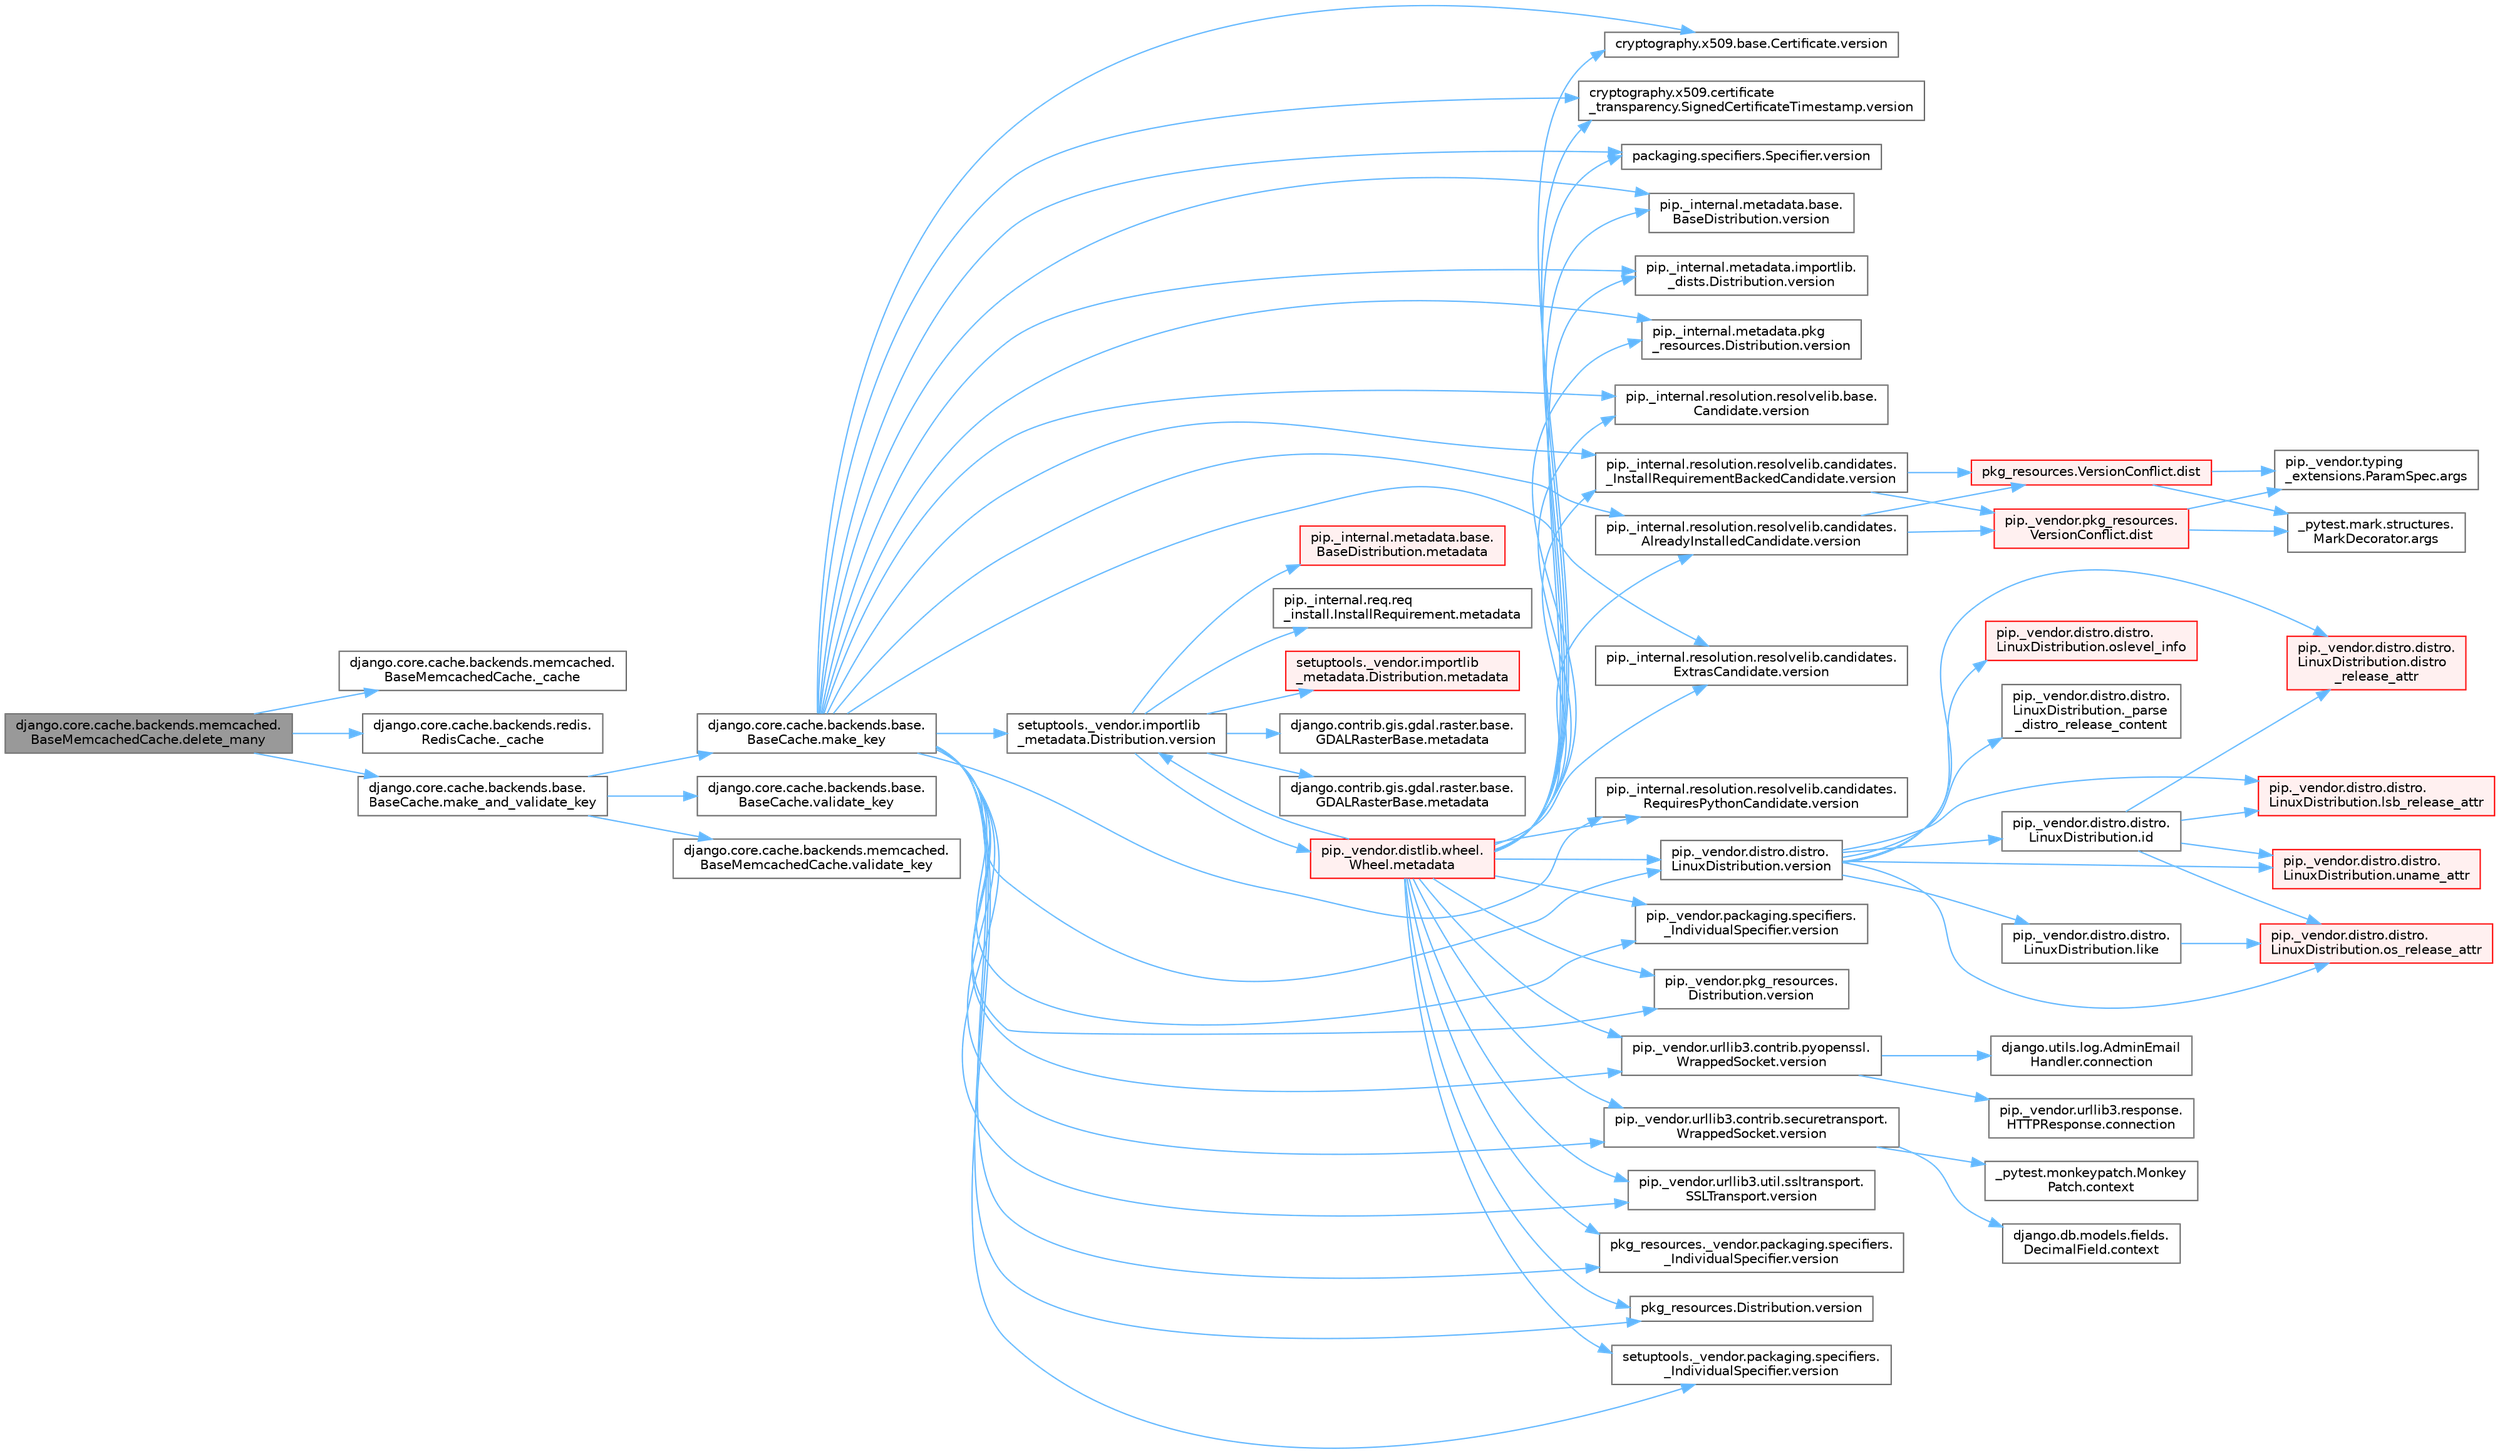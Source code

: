 digraph "django.core.cache.backends.memcached.BaseMemcachedCache.delete_many"
{
 // LATEX_PDF_SIZE
  bgcolor="transparent";
  edge [fontname=Helvetica,fontsize=10,labelfontname=Helvetica,labelfontsize=10];
  node [fontname=Helvetica,fontsize=10,shape=box,height=0.2,width=0.4];
  rankdir="LR";
  Node1 [id="Node000001",label="django.core.cache.backends.memcached.\lBaseMemcachedCache.delete_many",height=0.2,width=0.4,color="gray40", fillcolor="grey60", style="filled", fontcolor="black",tooltip=" "];
  Node1 -> Node2 [id="edge1_Node000001_Node000002",color="steelblue1",style="solid",tooltip=" "];
  Node2 [id="Node000002",label="django.core.cache.backends.memcached.\lBaseMemcachedCache._cache",height=0.2,width=0.4,color="grey40", fillcolor="white", style="filled",URL="$classdjango_1_1core_1_1cache_1_1backends_1_1memcached_1_1_base_memcached_cache.html#afd8573b5388481b004d795d02a7eebd3",tooltip=" "];
  Node1 -> Node3 [id="edge2_Node000001_Node000003",color="steelblue1",style="solid",tooltip=" "];
  Node3 [id="Node000003",label="django.core.cache.backends.redis.\lRedisCache._cache",height=0.2,width=0.4,color="grey40", fillcolor="white", style="filled",URL="$classdjango_1_1core_1_1cache_1_1backends_1_1redis_1_1_redis_cache.html#a38c228bbd313c586cb7de900681708e7",tooltip=" "];
  Node1 -> Node4 [id="edge3_Node000001_Node000004",color="steelblue1",style="solid",tooltip=" "];
  Node4 [id="Node000004",label="django.core.cache.backends.base.\lBaseCache.make_and_validate_key",height=0.2,width=0.4,color="grey40", fillcolor="white", style="filled",URL="$classdjango_1_1core_1_1cache_1_1backends_1_1base_1_1_base_cache.html#a167e3a6c65f782f011f4a0f4da30d4f5",tooltip=" "];
  Node4 -> Node5 [id="edge4_Node000004_Node000005",color="steelblue1",style="solid",tooltip=" "];
  Node5 [id="Node000005",label="django.core.cache.backends.base.\lBaseCache.make_key",height=0.2,width=0.4,color="grey40", fillcolor="white", style="filled",URL="$classdjango_1_1core_1_1cache_1_1backends_1_1base_1_1_base_cache.html#a5f0fc765671e4fe6607242a26c62c4ba",tooltip=" "];
  Node5 -> Node6 [id="edge5_Node000005_Node000006",color="steelblue1",style="solid",tooltip=" "];
  Node6 [id="Node000006",label="cryptography.x509.base.Certificate.version",height=0.2,width=0.4,color="grey40", fillcolor="white", style="filled",URL="$classcryptography_1_1x509_1_1base_1_1_certificate.html#a409d340d01bf8acdd9790f6321f1b283",tooltip=" "];
  Node5 -> Node7 [id="edge6_Node000005_Node000007",color="steelblue1",style="solid",tooltip=" "];
  Node7 [id="Node000007",label="cryptography.x509.certificate\l_transparency.SignedCertificateTimestamp.version",height=0.2,width=0.4,color="grey40", fillcolor="white", style="filled",URL="$classcryptography_1_1x509_1_1certificate__transparency_1_1_signed_certificate_timestamp.html#a19434e4df91aa32c7b4654a16a672c8b",tooltip=" "];
  Node5 -> Node8 [id="edge7_Node000005_Node000008",color="steelblue1",style="solid",tooltip=" "];
  Node8 [id="Node000008",label="packaging.specifiers.Specifier.version",height=0.2,width=0.4,color="grey40", fillcolor="white", style="filled",URL="$classpackaging_1_1specifiers_1_1_specifier.html#a362b16f4c6f1f24b6b20b59b35d4689e",tooltip=" "];
  Node5 -> Node9 [id="edge8_Node000005_Node000009",color="steelblue1",style="solid",tooltip=" "];
  Node9 [id="Node000009",label="pip._internal.metadata.base.\lBaseDistribution.version",height=0.2,width=0.4,color="grey40", fillcolor="white", style="filled",URL="$classpip_1_1__internal_1_1metadata_1_1base_1_1_base_distribution.html#af4024115351223c1472e72e4c17da2fc",tooltip=" "];
  Node5 -> Node10 [id="edge9_Node000005_Node000010",color="steelblue1",style="solid",tooltip=" "];
  Node10 [id="Node000010",label="pip._internal.metadata.importlib.\l_dists.Distribution.version",height=0.2,width=0.4,color="grey40", fillcolor="white", style="filled",URL="$classpip_1_1__internal_1_1metadata_1_1importlib_1_1__dists_1_1_distribution.html#abd95316132f93c875260264dd5ae2513",tooltip=" "];
  Node5 -> Node11 [id="edge10_Node000005_Node000011",color="steelblue1",style="solid",tooltip=" "];
  Node11 [id="Node000011",label="pip._internal.metadata.pkg\l_resources.Distribution.version",height=0.2,width=0.4,color="grey40", fillcolor="white", style="filled",URL="$classpip_1_1__internal_1_1metadata_1_1pkg__resources_1_1_distribution.html#ac83e189aa08d2465284bb5d465190dde",tooltip=" "];
  Node5 -> Node12 [id="edge11_Node000005_Node000012",color="steelblue1",style="solid",tooltip=" "];
  Node12 [id="Node000012",label="pip._internal.resolution.resolvelib.base.\lCandidate.version",height=0.2,width=0.4,color="grey40", fillcolor="white", style="filled",URL="$classpip_1_1__internal_1_1resolution_1_1resolvelib_1_1base_1_1_candidate.html#a9c16dfa9e4f9aefc73ba5e64b22a8475",tooltip=" "];
  Node5 -> Node13 [id="edge12_Node000005_Node000013",color="steelblue1",style="solid",tooltip=" "];
  Node13 [id="Node000013",label="pip._internal.resolution.resolvelib.candidates.\l_InstallRequirementBackedCandidate.version",height=0.2,width=0.4,color="grey40", fillcolor="white", style="filled",URL="$classpip_1_1__internal_1_1resolution_1_1resolvelib_1_1candidates_1_1___install_requirement_backed_candidate.html#a4f4a974e66da6155fd19dedc8149f7a9",tooltip=" "];
  Node13 -> Node14 [id="edge13_Node000013_Node000014",color="steelblue1",style="solid",tooltip=" "];
  Node14 [id="Node000014",label="pip._vendor.pkg_resources.\lVersionConflict.dist",height=0.2,width=0.4,color="red", fillcolor="#FFF0F0", style="filled",URL="$classpip_1_1__vendor_1_1pkg__resources_1_1_version_conflict.html#a7fa47ad16b5d2c05a357fb42fc4d595d",tooltip=" "];
  Node14 -> Node15 [id="edge14_Node000014_Node000015",color="steelblue1",style="solid",tooltip=" "];
  Node15 [id="Node000015",label="_pytest.mark.structures.\lMarkDecorator.args",height=0.2,width=0.4,color="grey40", fillcolor="white", style="filled",URL="$class__pytest_1_1mark_1_1structures_1_1_mark_decorator.html#ab4999c45eec5ddbd26d29a7b58faca6b",tooltip=" "];
  Node14 -> Node16 [id="edge15_Node000014_Node000016",color="steelblue1",style="solid",tooltip=" "];
  Node16 [id="Node000016",label="pip._vendor.typing\l_extensions.ParamSpec.args",height=0.2,width=0.4,color="grey40", fillcolor="white", style="filled",URL="$classpip_1_1__vendor_1_1typing__extensions_1_1_param_spec.html#af9c011d670deaf40c04ee9c1ae53259f",tooltip=" "];
  Node13 -> Node18 [id="edge16_Node000013_Node000018",color="steelblue1",style="solid",tooltip=" "];
  Node18 [id="Node000018",label="pkg_resources.VersionConflict.dist",height=0.2,width=0.4,color="red", fillcolor="#FFF0F0", style="filled",URL="$classpkg__resources_1_1_version_conflict.html#adab9bd550162ac64afce604568730ae8",tooltip=" "];
  Node18 -> Node15 [id="edge17_Node000018_Node000015",color="steelblue1",style="solid",tooltip=" "];
  Node18 -> Node16 [id="edge18_Node000018_Node000016",color="steelblue1",style="solid",tooltip=" "];
  Node5 -> Node19 [id="edge19_Node000005_Node000019",color="steelblue1",style="solid",tooltip=" "];
  Node19 [id="Node000019",label="pip._internal.resolution.resolvelib.candidates.\lAlreadyInstalledCandidate.version",height=0.2,width=0.4,color="grey40", fillcolor="white", style="filled",URL="$classpip_1_1__internal_1_1resolution_1_1resolvelib_1_1candidates_1_1_already_installed_candidate.html#a00f06d15e6d65f9278521c4818effeef",tooltip=" "];
  Node19 -> Node14 [id="edge20_Node000019_Node000014",color="steelblue1",style="solid",tooltip=" "];
  Node19 -> Node18 [id="edge21_Node000019_Node000018",color="steelblue1",style="solid",tooltip=" "];
  Node5 -> Node20 [id="edge22_Node000005_Node000020",color="steelblue1",style="solid",tooltip=" "];
  Node20 [id="Node000020",label="pip._internal.resolution.resolvelib.candidates.\lExtrasCandidate.version",height=0.2,width=0.4,color="grey40", fillcolor="white", style="filled",URL="$classpip_1_1__internal_1_1resolution_1_1resolvelib_1_1candidates_1_1_extras_candidate.html#afd11c944b3a60218acccf10656b4c59e",tooltip=" "];
  Node5 -> Node21 [id="edge23_Node000005_Node000021",color="steelblue1",style="solid",tooltip=" "];
  Node21 [id="Node000021",label="pip._internal.resolution.resolvelib.candidates.\lRequiresPythonCandidate.version",height=0.2,width=0.4,color="grey40", fillcolor="white", style="filled",URL="$classpip_1_1__internal_1_1resolution_1_1resolvelib_1_1candidates_1_1_requires_python_candidate.html#a2ec46fa71f2669b413ba5b9943c19dfc",tooltip=" "];
  Node5 -> Node22 [id="edge24_Node000005_Node000022",color="steelblue1",style="solid",tooltip=" "];
  Node22 [id="Node000022",label="pip._vendor.distro.distro.\lLinuxDistribution.version",height=0.2,width=0.4,color="grey40", fillcolor="white", style="filled",URL="$classpip_1_1__vendor_1_1distro_1_1distro_1_1_linux_distribution.html#a35f4d1557d49774f4cb5c3f52fca0676",tooltip=" "];
  Node22 -> Node23 [id="edge25_Node000022_Node000023",color="steelblue1",style="solid",tooltip=" "];
  Node23 [id="Node000023",label="pip._vendor.distro.distro.\lLinuxDistribution._parse\l_distro_release_content",height=0.2,width=0.4,color="grey40", fillcolor="white", style="filled",URL="$classpip_1_1__vendor_1_1distro_1_1distro_1_1_linux_distribution.html#a8404778baba4655c22b5d74dea4550c4",tooltip=" "];
  Node22 -> Node24 [id="edge26_Node000022_Node000024",color="steelblue1",style="solid",tooltip=" "];
  Node24 [id="Node000024",label="pip._vendor.distro.distro.\lLinuxDistribution.distro\l_release_attr",height=0.2,width=0.4,color="red", fillcolor="#FFF0F0", style="filled",URL="$classpip_1_1__vendor_1_1distro_1_1distro_1_1_linux_distribution.html#a69a78e152aeaccb753c30d3cf86c5686",tooltip=" "];
  Node22 -> Node27 [id="edge27_Node000022_Node000027",color="steelblue1",style="solid",tooltip=" "];
  Node27 [id="Node000027",label="pip._vendor.distro.distro.\lLinuxDistribution.id",height=0.2,width=0.4,color="grey40", fillcolor="white", style="filled",URL="$classpip_1_1__vendor_1_1distro_1_1distro_1_1_linux_distribution.html#aec57d97b3bd82778371db7afa1d5b877",tooltip=" "];
  Node27 -> Node24 [id="edge28_Node000027_Node000024",color="steelblue1",style="solid",tooltip=" "];
  Node27 -> Node28 [id="edge29_Node000027_Node000028",color="steelblue1",style="solid",tooltip=" "];
  Node28 [id="Node000028",label="pip._vendor.distro.distro.\lLinuxDistribution.lsb_release_attr",height=0.2,width=0.4,color="red", fillcolor="#FFF0F0", style="filled",URL="$classpip_1_1__vendor_1_1distro_1_1distro_1_1_linux_distribution.html#a3e181ce742dc66ccfcf15ef2d404861c",tooltip=" "];
  Node27 -> Node32 [id="edge30_Node000027_Node000032",color="steelblue1",style="solid",tooltip=" "];
  Node32 [id="Node000032",label="pip._vendor.distro.distro.\lLinuxDistribution.os_release_attr",height=0.2,width=0.4,color="red", fillcolor="#FFF0F0", style="filled",URL="$classpip_1_1__vendor_1_1distro_1_1distro_1_1_linux_distribution.html#a968f52bb8dde8bdf6141e68c66dfa779",tooltip=" "];
  Node27 -> Node35 [id="edge31_Node000027_Node000035",color="steelblue1",style="solid",tooltip=" "];
  Node35 [id="Node000035",label="pip._vendor.distro.distro.\lLinuxDistribution.uname_attr",height=0.2,width=0.4,color="red", fillcolor="#FFF0F0", style="filled",URL="$classpip_1_1__vendor_1_1distro_1_1distro_1_1_linux_distribution.html#a41ed985a34cdca25cac350af802e86d4",tooltip=" "];
  Node22 -> Node38 [id="edge32_Node000022_Node000038",color="steelblue1",style="solid",tooltip=" "];
  Node38 [id="Node000038",label="pip._vendor.distro.distro.\lLinuxDistribution.like",height=0.2,width=0.4,color="grey40", fillcolor="white", style="filled",URL="$classpip_1_1__vendor_1_1distro_1_1distro_1_1_linux_distribution.html#af76abe2ec871ec06a5c2c4a311be86f4",tooltip=" "];
  Node38 -> Node32 [id="edge33_Node000038_Node000032",color="steelblue1",style="solid",tooltip=" "];
  Node22 -> Node28 [id="edge34_Node000022_Node000028",color="steelblue1",style="solid",tooltip=" "];
  Node22 -> Node32 [id="edge35_Node000022_Node000032",color="steelblue1",style="solid",tooltip=" "];
  Node22 -> Node39 [id="edge36_Node000022_Node000039",color="steelblue1",style="solid",tooltip=" "];
  Node39 [id="Node000039",label="pip._vendor.distro.distro.\lLinuxDistribution.oslevel_info",height=0.2,width=0.4,color="red", fillcolor="#FFF0F0", style="filled",URL="$classpip_1_1__vendor_1_1distro_1_1distro_1_1_linux_distribution.html#ac8a698476164f2b6082683e73939943f",tooltip=" "];
  Node22 -> Node35 [id="edge37_Node000022_Node000035",color="steelblue1",style="solid",tooltip=" "];
  Node5 -> Node41 [id="edge38_Node000005_Node000041",color="steelblue1",style="solid",tooltip=" "];
  Node41 [id="Node000041",label="pip._vendor.packaging.specifiers.\l_IndividualSpecifier.version",height=0.2,width=0.4,color="grey40", fillcolor="white", style="filled",URL="$classpip_1_1__vendor_1_1packaging_1_1specifiers_1_1___individual_specifier.html#a5f58dee6bcf78651ae53becf5ee2f682",tooltip=" "];
  Node5 -> Node42 [id="edge39_Node000005_Node000042",color="steelblue1",style="solid",tooltip=" "];
  Node42 [id="Node000042",label="pip._vendor.pkg_resources.\lDistribution.version",height=0.2,width=0.4,color="grey40", fillcolor="white", style="filled",URL="$classpip_1_1__vendor_1_1pkg__resources_1_1_distribution.html#a783cf8eb18dd829ab29f7d5d44185374",tooltip=" "];
  Node5 -> Node43 [id="edge40_Node000005_Node000043",color="steelblue1",style="solid",tooltip=" "];
  Node43 [id="Node000043",label="pip._vendor.urllib3.contrib.pyopenssl.\lWrappedSocket.version",height=0.2,width=0.4,color="grey40", fillcolor="white", style="filled",URL="$classpip_1_1__vendor_1_1urllib3_1_1contrib_1_1pyopenssl_1_1_wrapped_socket.html#a87d465579dce4c65898d6b9fb49280d7",tooltip=" "];
  Node43 -> Node44 [id="edge41_Node000043_Node000044",color="steelblue1",style="solid",tooltip=" "];
  Node44 [id="Node000044",label="django.utils.log.AdminEmail\lHandler.connection",height=0.2,width=0.4,color="grey40", fillcolor="white", style="filled",URL="$classdjango_1_1utils_1_1log_1_1_admin_email_handler.html#a545b5f7ec55a857fe1ca7836814a0760",tooltip=" "];
  Node43 -> Node45 [id="edge42_Node000043_Node000045",color="steelblue1",style="solid",tooltip=" "];
  Node45 [id="Node000045",label="pip._vendor.urllib3.response.\lHTTPResponse.connection",height=0.2,width=0.4,color="grey40", fillcolor="white", style="filled",URL="$classpip_1_1__vendor_1_1urllib3_1_1response_1_1_h_t_t_p_response.html#a9002314624685de3bbf9b84bdc87fef8",tooltip=" "];
  Node5 -> Node46 [id="edge43_Node000005_Node000046",color="steelblue1",style="solid",tooltip=" "];
  Node46 [id="Node000046",label="pip._vendor.urllib3.contrib.securetransport.\lWrappedSocket.version",height=0.2,width=0.4,color="grey40", fillcolor="white", style="filled",URL="$classpip_1_1__vendor_1_1urllib3_1_1contrib_1_1securetransport_1_1_wrapped_socket.html#accb4ff03401dc8f1355a29ed9da90101",tooltip=" "];
  Node46 -> Node47 [id="edge44_Node000046_Node000047",color="steelblue1",style="solid",tooltip=" "];
  Node47 [id="Node000047",label="_pytest.monkeypatch.Monkey\lPatch.context",height=0.2,width=0.4,color="grey40", fillcolor="white", style="filled",URL="$class__pytest_1_1monkeypatch_1_1_monkey_patch.html#ab444ae4221fd89a16fe913fd14148d46",tooltip=" "];
  Node46 -> Node48 [id="edge45_Node000046_Node000048",color="steelblue1",style="solid",tooltip=" "];
  Node48 [id="Node000048",label="django.db.models.fields.\lDecimalField.context",height=0.2,width=0.4,color="grey40", fillcolor="white", style="filled",URL="$classdjango_1_1db_1_1models_1_1fields_1_1_decimal_field.html#a6d832c16515ca05aa17fa3fb0354ed65",tooltip=" "];
  Node5 -> Node49 [id="edge46_Node000005_Node000049",color="steelblue1",style="solid",tooltip=" "];
  Node49 [id="Node000049",label="pip._vendor.urllib3.util.ssltransport.\lSSLTransport.version",height=0.2,width=0.4,color="grey40", fillcolor="white", style="filled",URL="$classpip_1_1__vendor_1_1urllib3_1_1util_1_1ssltransport_1_1_s_s_l_transport.html#ac87ccb5563ce5ed172b1397afcbadd69",tooltip=" "];
  Node5 -> Node50 [id="edge47_Node000005_Node000050",color="steelblue1",style="solid",tooltip=" "];
  Node50 [id="Node000050",label="pkg_resources._vendor.packaging.specifiers.\l_IndividualSpecifier.version",height=0.2,width=0.4,color="grey40", fillcolor="white", style="filled",URL="$classpkg__resources_1_1__vendor_1_1packaging_1_1specifiers_1_1___individual_specifier.html#af1fa63fc2047fd4dfb4f8128fc1d74ce",tooltip=" "];
  Node5 -> Node51 [id="edge48_Node000005_Node000051",color="steelblue1",style="solid",tooltip=" "];
  Node51 [id="Node000051",label="pkg_resources.Distribution.version",height=0.2,width=0.4,color="grey40", fillcolor="white", style="filled",URL="$classpkg__resources_1_1_distribution.html#a04061ef28a853f4c77f4b64cba1e4ed7",tooltip=" "];
  Node5 -> Node52 [id="edge49_Node000005_Node000052",color="steelblue1",style="solid",tooltip=" "];
  Node52 [id="Node000052",label="setuptools._vendor.importlib\l_metadata.Distribution.version",height=0.2,width=0.4,color="grey40", fillcolor="white", style="filled",URL="$classsetuptools_1_1__vendor_1_1importlib__metadata_1_1_distribution.html#a7c335c158718e634680c2c3ca271962e",tooltip=" "];
  Node52 -> Node53 [id="edge50_Node000052_Node000053",color="steelblue1",style="solid",tooltip=" "];
  Node53 [id="Node000053",label="django.contrib.gis.gdal.raster.base.\lGDALRasterBase.metadata",height=0.2,width=0.4,color="grey40", fillcolor="white", style="filled",URL="$classdjango_1_1contrib_1_1gis_1_1gdal_1_1raster_1_1base_1_1_g_d_a_l_raster_base.html#ac656a9816397d9b605bdbc6175fde717",tooltip=" "];
  Node52 -> Node54 [id="edge51_Node000052_Node000054",color="steelblue1",style="solid",tooltip=" "];
  Node54 [id="Node000054",label="django.contrib.gis.gdal.raster.base.\lGDALRasterBase.metadata",height=0.2,width=0.4,color="grey40", fillcolor="white", style="filled",URL="$classdjango_1_1contrib_1_1gis_1_1gdal_1_1raster_1_1base_1_1_g_d_a_l_raster_base.html#ac68a22e3a52d43707936b339b8af62ad",tooltip=" "];
  Node52 -> Node55 [id="edge52_Node000052_Node000055",color="steelblue1",style="solid",tooltip=" "];
  Node55 [id="Node000055",label="pip._internal.metadata.base.\lBaseDistribution.metadata",height=0.2,width=0.4,color="red", fillcolor="#FFF0F0", style="filled",URL="$classpip_1_1__internal_1_1metadata_1_1base_1_1_base_distribution.html#a665b55bcebd861e5959f53a7d2f1350f",tooltip=" "];
  Node52 -> Node433 [id="edge53_Node000052_Node000433",color="steelblue1",style="solid",tooltip=" "];
  Node433 [id="Node000433",label="pip._internal.req.req\l_install.InstallRequirement.metadata",height=0.2,width=0.4,color="grey40", fillcolor="white", style="filled",URL="$classpip_1_1__internal_1_1req_1_1req__install_1_1_install_requirement.html#a212fdd382933af2966e6a94c2db91bca",tooltip=" "];
  Node52 -> Node434 [id="edge54_Node000052_Node000434",color="steelblue1",style="solid",tooltip=" "];
  Node434 [id="Node000434",label="pip._vendor.distlib.wheel.\lWheel.metadata",height=0.2,width=0.4,color="red", fillcolor="#FFF0F0", style="filled",URL="$classpip_1_1__vendor_1_1distlib_1_1wheel_1_1_wheel.html#a9e567ddb3165e2b2bdb2c358774b32a6",tooltip=" "];
  Node434 -> Node6 [id="edge55_Node000434_Node000006",color="steelblue1",style="solid",tooltip=" "];
  Node434 -> Node7 [id="edge56_Node000434_Node000007",color="steelblue1",style="solid",tooltip=" "];
  Node434 -> Node8 [id="edge57_Node000434_Node000008",color="steelblue1",style="solid",tooltip=" "];
  Node434 -> Node9 [id="edge58_Node000434_Node000009",color="steelblue1",style="solid",tooltip=" "];
  Node434 -> Node10 [id="edge59_Node000434_Node000010",color="steelblue1",style="solid",tooltip=" "];
  Node434 -> Node11 [id="edge60_Node000434_Node000011",color="steelblue1",style="solid",tooltip=" "];
  Node434 -> Node12 [id="edge61_Node000434_Node000012",color="steelblue1",style="solid",tooltip=" "];
  Node434 -> Node13 [id="edge62_Node000434_Node000013",color="steelblue1",style="solid",tooltip=" "];
  Node434 -> Node19 [id="edge63_Node000434_Node000019",color="steelblue1",style="solid",tooltip=" "];
  Node434 -> Node20 [id="edge64_Node000434_Node000020",color="steelblue1",style="solid",tooltip=" "];
  Node434 -> Node21 [id="edge65_Node000434_Node000021",color="steelblue1",style="solid",tooltip=" "];
  Node434 -> Node22 [id="edge66_Node000434_Node000022",color="steelblue1",style="solid",tooltip=" "];
  Node434 -> Node41 [id="edge67_Node000434_Node000041",color="steelblue1",style="solid",tooltip=" "];
  Node434 -> Node42 [id="edge68_Node000434_Node000042",color="steelblue1",style="solid",tooltip=" "];
  Node434 -> Node43 [id="edge69_Node000434_Node000043",color="steelblue1",style="solid",tooltip=" "];
  Node434 -> Node46 [id="edge70_Node000434_Node000046",color="steelblue1",style="solid",tooltip=" "];
  Node434 -> Node49 [id="edge71_Node000434_Node000049",color="steelblue1",style="solid",tooltip=" "];
  Node434 -> Node50 [id="edge72_Node000434_Node000050",color="steelblue1",style="solid",tooltip=" "];
  Node434 -> Node51 [id="edge73_Node000434_Node000051",color="steelblue1",style="solid",tooltip=" "];
  Node434 -> Node52 [id="edge74_Node000434_Node000052",color="steelblue1",style="solid",tooltip=" "];
  Node434 -> Node586 [id="edge75_Node000434_Node000586",color="steelblue1",style="solid",tooltip=" "];
  Node586 [id="Node000586",label="setuptools._vendor.packaging.specifiers.\l_IndividualSpecifier.version",height=0.2,width=0.4,color="grey40", fillcolor="white", style="filled",URL="$classsetuptools_1_1__vendor_1_1packaging_1_1specifiers_1_1___individual_specifier.html#a9abd6ec6aea6456233c7c454c171dcbf",tooltip=" "];
  Node52 -> Node788 [id="edge76_Node000052_Node000788",color="steelblue1",style="solid",tooltip=" "];
  Node788 [id="Node000788",label="setuptools._vendor.importlib\l_metadata.Distribution.metadata",height=0.2,width=0.4,color="red", fillcolor="#FFF0F0", style="filled",URL="$classsetuptools_1_1__vendor_1_1importlib__metadata_1_1_distribution.html#afe56c9fb55cf594cb94d0ebe52c32fad",tooltip=" "];
  Node5 -> Node586 [id="edge77_Node000005_Node000586",color="steelblue1",style="solid",tooltip=" "];
  Node4 -> Node4524 [id="edge78_Node000004_Node004524",color="steelblue1",style="solid",tooltip=" "];
  Node4524 [id="Node004524",label="django.core.cache.backends.base.\lBaseCache.validate_key",height=0.2,width=0.4,color="grey40", fillcolor="white", style="filled",URL="$classdjango_1_1core_1_1cache_1_1backends_1_1base_1_1_base_cache.html#a801be55d320e7b60bb6e2b712a20ee7d",tooltip=" "];
  Node4 -> Node4525 [id="edge79_Node000004_Node004525",color="steelblue1",style="solid",tooltip=" "];
  Node4525 [id="Node004525",label="django.core.cache.backends.memcached.\lBaseMemcachedCache.validate_key",height=0.2,width=0.4,color="grey40", fillcolor="white", style="filled",URL="$classdjango_1_1core_1_1cache_1_1backends_1_1memcached_1_1_base_memcached_cache.html#aeed47edd6849cb95c9fa06462707bc18",tooltip=" "];
}
